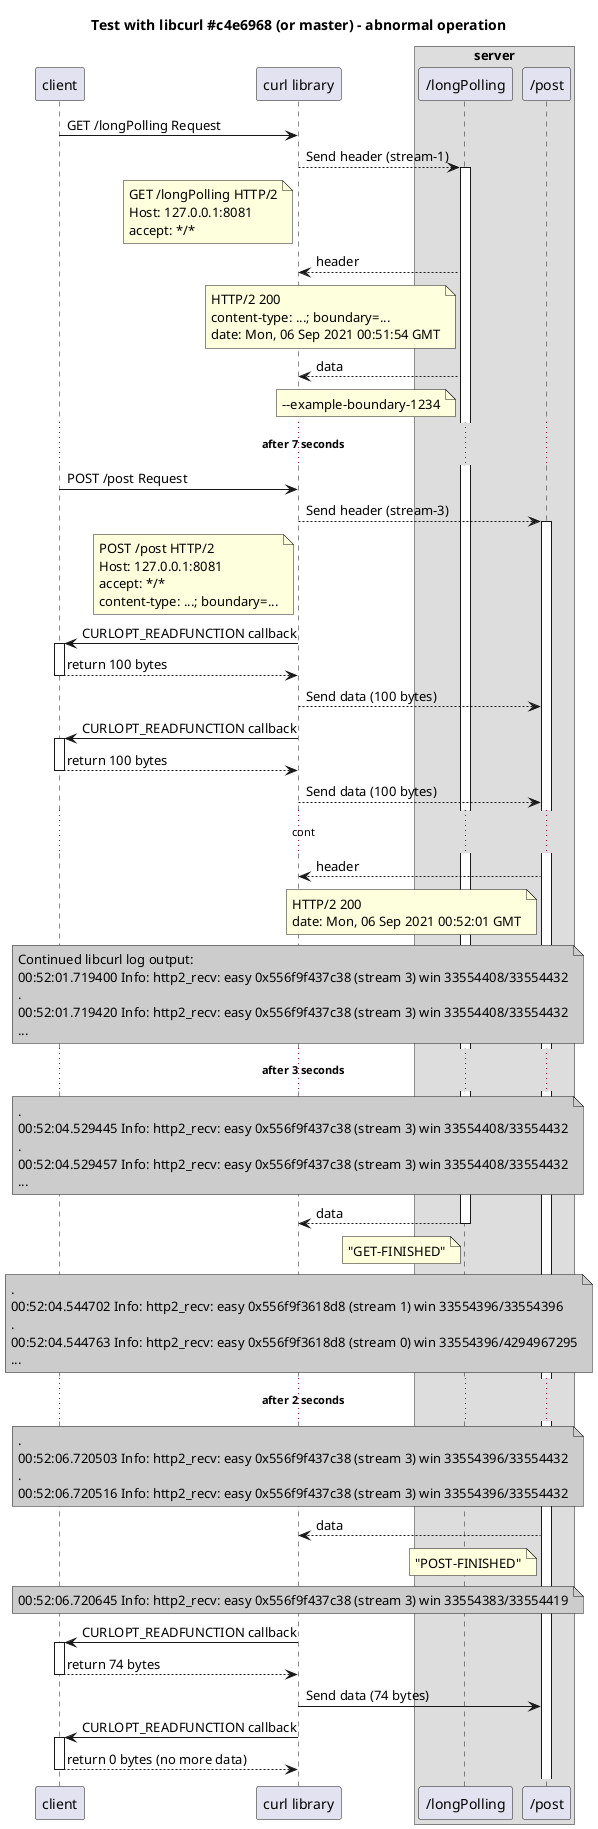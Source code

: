 @startuml
participant client
participant "curl library" as curl
box server
participant "/longPolling" as server_get
participant "/post" as server_post
end box

title Test with libcurl #c4e6968 (or master) - abnormal operation

client->curl: GET /longPolling Request
curl --> server_get: Send header (stream-1)
note left of curl
    GET /longPolling HTTP/2
    Host: 127.0.0.1:8081
    accept: */*
end note

activate server_get
server_get --> curl: header
note left of server_get
    HTTP/2 200
    content-type: ...; boundary=...
    date: Mon, 06 Sep 2021 00:51:54 GMT
end note
server_get --> curl: data
note left of server_get
  --example-boundary-1234
end note

... <b>after 7 seconds</b> ...

client->curl: POST /post Request
curl --> server_post: Send header (stream-3)
note left of curl
    POST /post HTTP/2
    Host: 127.0.0.1:8081
    accept: */*
    content-type: ...; boundary=...
end note

activate server_post
curl -> client: CURLOPT_READFUNCTION callback
activate client
return return 100 bytes
curl --> server_post: Send data (100 bytes)
curl -> client: CURLOPT_READFUNCTION callback
activate client
return return 100 bytes
curl --> server_post: Send data (100 bytes)

... cont ...

server_post --> curl: header
note left of server_post
    HTTP/2 200
    date: Mon, 06 Sep 2021 00:52:01 GMT
end note

note over curl #cccccc
    Continued libcurl log output:
    00:52:01.719400 Info: http2_recv: easy 0x556f9f437c38 (stream 3) win 33554408/33554432
    .
    00:52:01.719420 Info: http2_recv: easy 0x556f9f437c38 (stream 3) win 33554408/33554432
    ...
end note

... <b>after 3 seconds</b> ...

note over curl #cccccc
    .
    00:52:04.529445 Info: http2_recv: easy 0x556f9f437c38 (stream 3) win 33554408/33554432
    .
    00:52:04.529457 Info: http2_recv: easy 0x556f9f437c38 (stream 3) win 33554408/33554432
    ...
end note

server_get --> curl: data
note left of server_get
    "GET-FINISHED"
end note
deactivate server_get

note over curl #cccccc
    .
    00:52:04.544702 Info: http2_recv: easy 0x556f9f3618d8 (stream 1) win 33554396/33554396
    .
    00:52:04.544763 Info: http2_recv: easy 0x556f9f3618d8 (stream 0) win 33554396/4294967295
    ...
end note

... <b>after 2 seconds</b> ...

note over curl #cccccc
    .
    00:52:06.720503 Info: http2_recv: easy 0x556f9f437c38 (stream 3) win 33554396/33554432
    .
    00:52:06.720516 Info: http2_recv: easy 0x556f9f437c38 (stream 3) win 33554396/33554432
end note

server_post --> curl: data
note left of server_post
    "POST-FINISHED"
end note

note over curl #cccccc
    00:52:06.720645 Info: http2_recv: easy 0x556f9f437c38 (stream 3) win 33554383/33554419
end note

curl -> client: CURLOPT_READFUNCTION callback
activate client
return return 74 bytes
curl -> server_post: Send data (74 bytes)
curl -> client: CURLOPT_READFUNCTION callback
activate client
return return 0 bytes (no more data)

@enduml